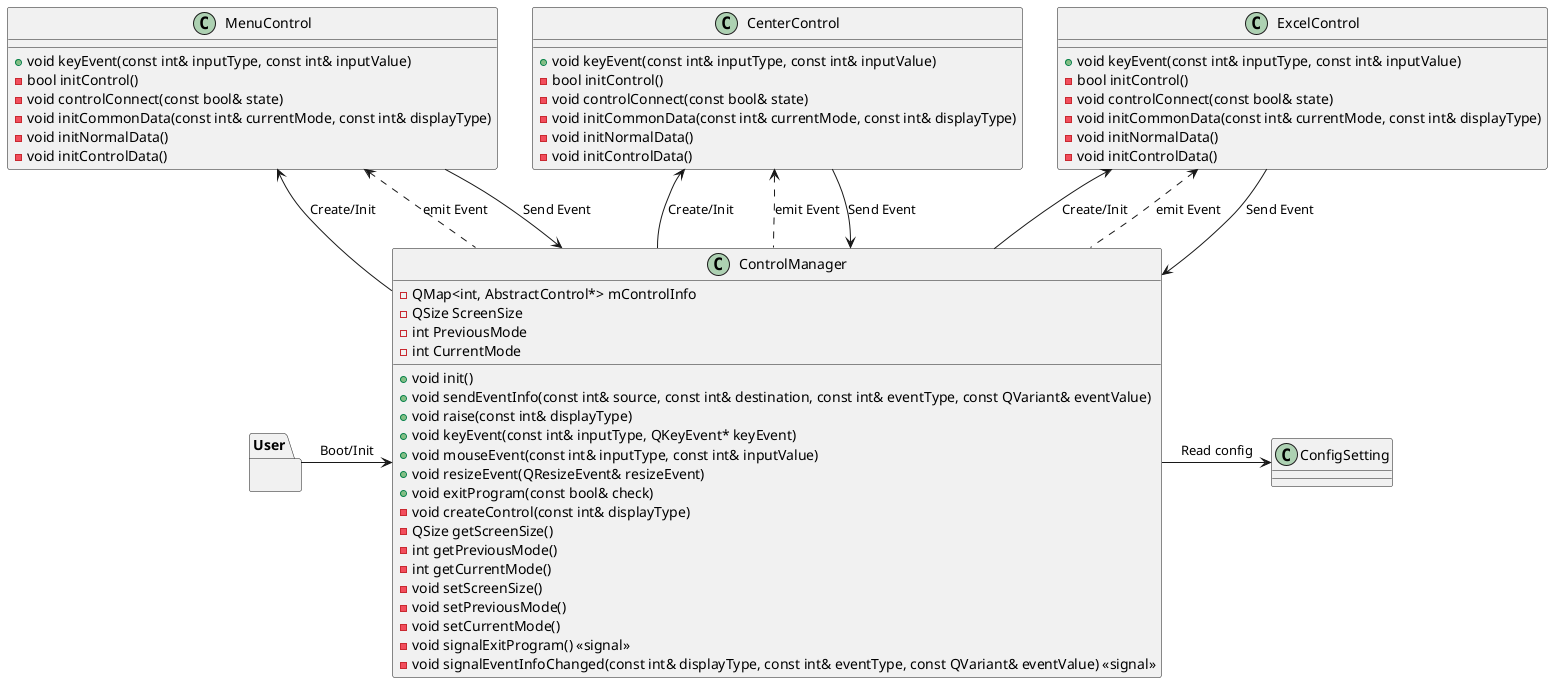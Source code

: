 @startuml


class MenuControl {
    +void keyEvent(const int& inputType, const int& inputValue)
    -bool initControl()
    -void controlConnect(const bool& state)
    -void initCommonData(const int& currentMode, const int& displayType)
    -void initNormalData()
    -void initControlData()
}

class CenterControl {
    +void keyEvent(const int& inputType, const int& inputValue)
    -bool initControl()
    -void controlConnect(const bool& state)
    -void initCommonData(const int& currentMode, const int& displayType)
    -void initNormalData()
    -void initControlData()
}

class ExcelControl {
    +void keyEvent(const int& inputType, const int& inputValue)
    -bool initControl()
    -void controlConnect(const bool& state)
    -void initCommonData(const int& currentMode, const int& displayType)
    -void initNormalData()
    -void initControlData()
}

' ControlManager 클래스 정의
class ControlManager {
    +void init()
    +void sendEventInfo(const int& source, const int& destination, const int& eventType, const QVariant& eventValue)
    +void raise(const int& displayType)
    +void keyEvent(const int& inputType, QKeyEvent* keyEvent)
    +void mouseEvent(const int& inputType, const int& inputValue)
    +void resizeEvent(QResizeEvent& resizeEvent)
    +void exitProgram(const bool& check)
    -void createControl(const int& displayType)
    -QSize getScreenSize()
    -int getPreviousMode()
    -int getCurrentMode()
    -void setScreenSize()
    -void setPreviousMode()
    -void setCurrentMode()
    -void signalExitProgram() <<signal>>
    -void signalEventInfoChanged(const int& displayType, const int& eventType, const QVariant& eventValue) <<signal>>

    -QMap<int, AbstractControl*> mControlInfo
    -QSize ScreenSize
    -int PreviousMode
    -int CurrentMode
}

package User {
}

' 클래스 간의 관계 정의
User -> ControlManager : Boot/Init
ControlManager -> ConfigSetting : Read config
MenuControl <-- ControlManager : Create/Init
CenterControl <-- ControlManager : Create/Init
ExcelControl <-- ControlManager : Create/Init

MenuControl <.. ControlManager : emit Event
CenterControl <.. ControlManager : emit Event
ExcelControl <.. ControlManager : emit Event

MenuControl --> ControlManager : Send Event
CenterControl --> ControlManager : Send Event
ExcelControl --> ControlManager : Send Event

@enduml
